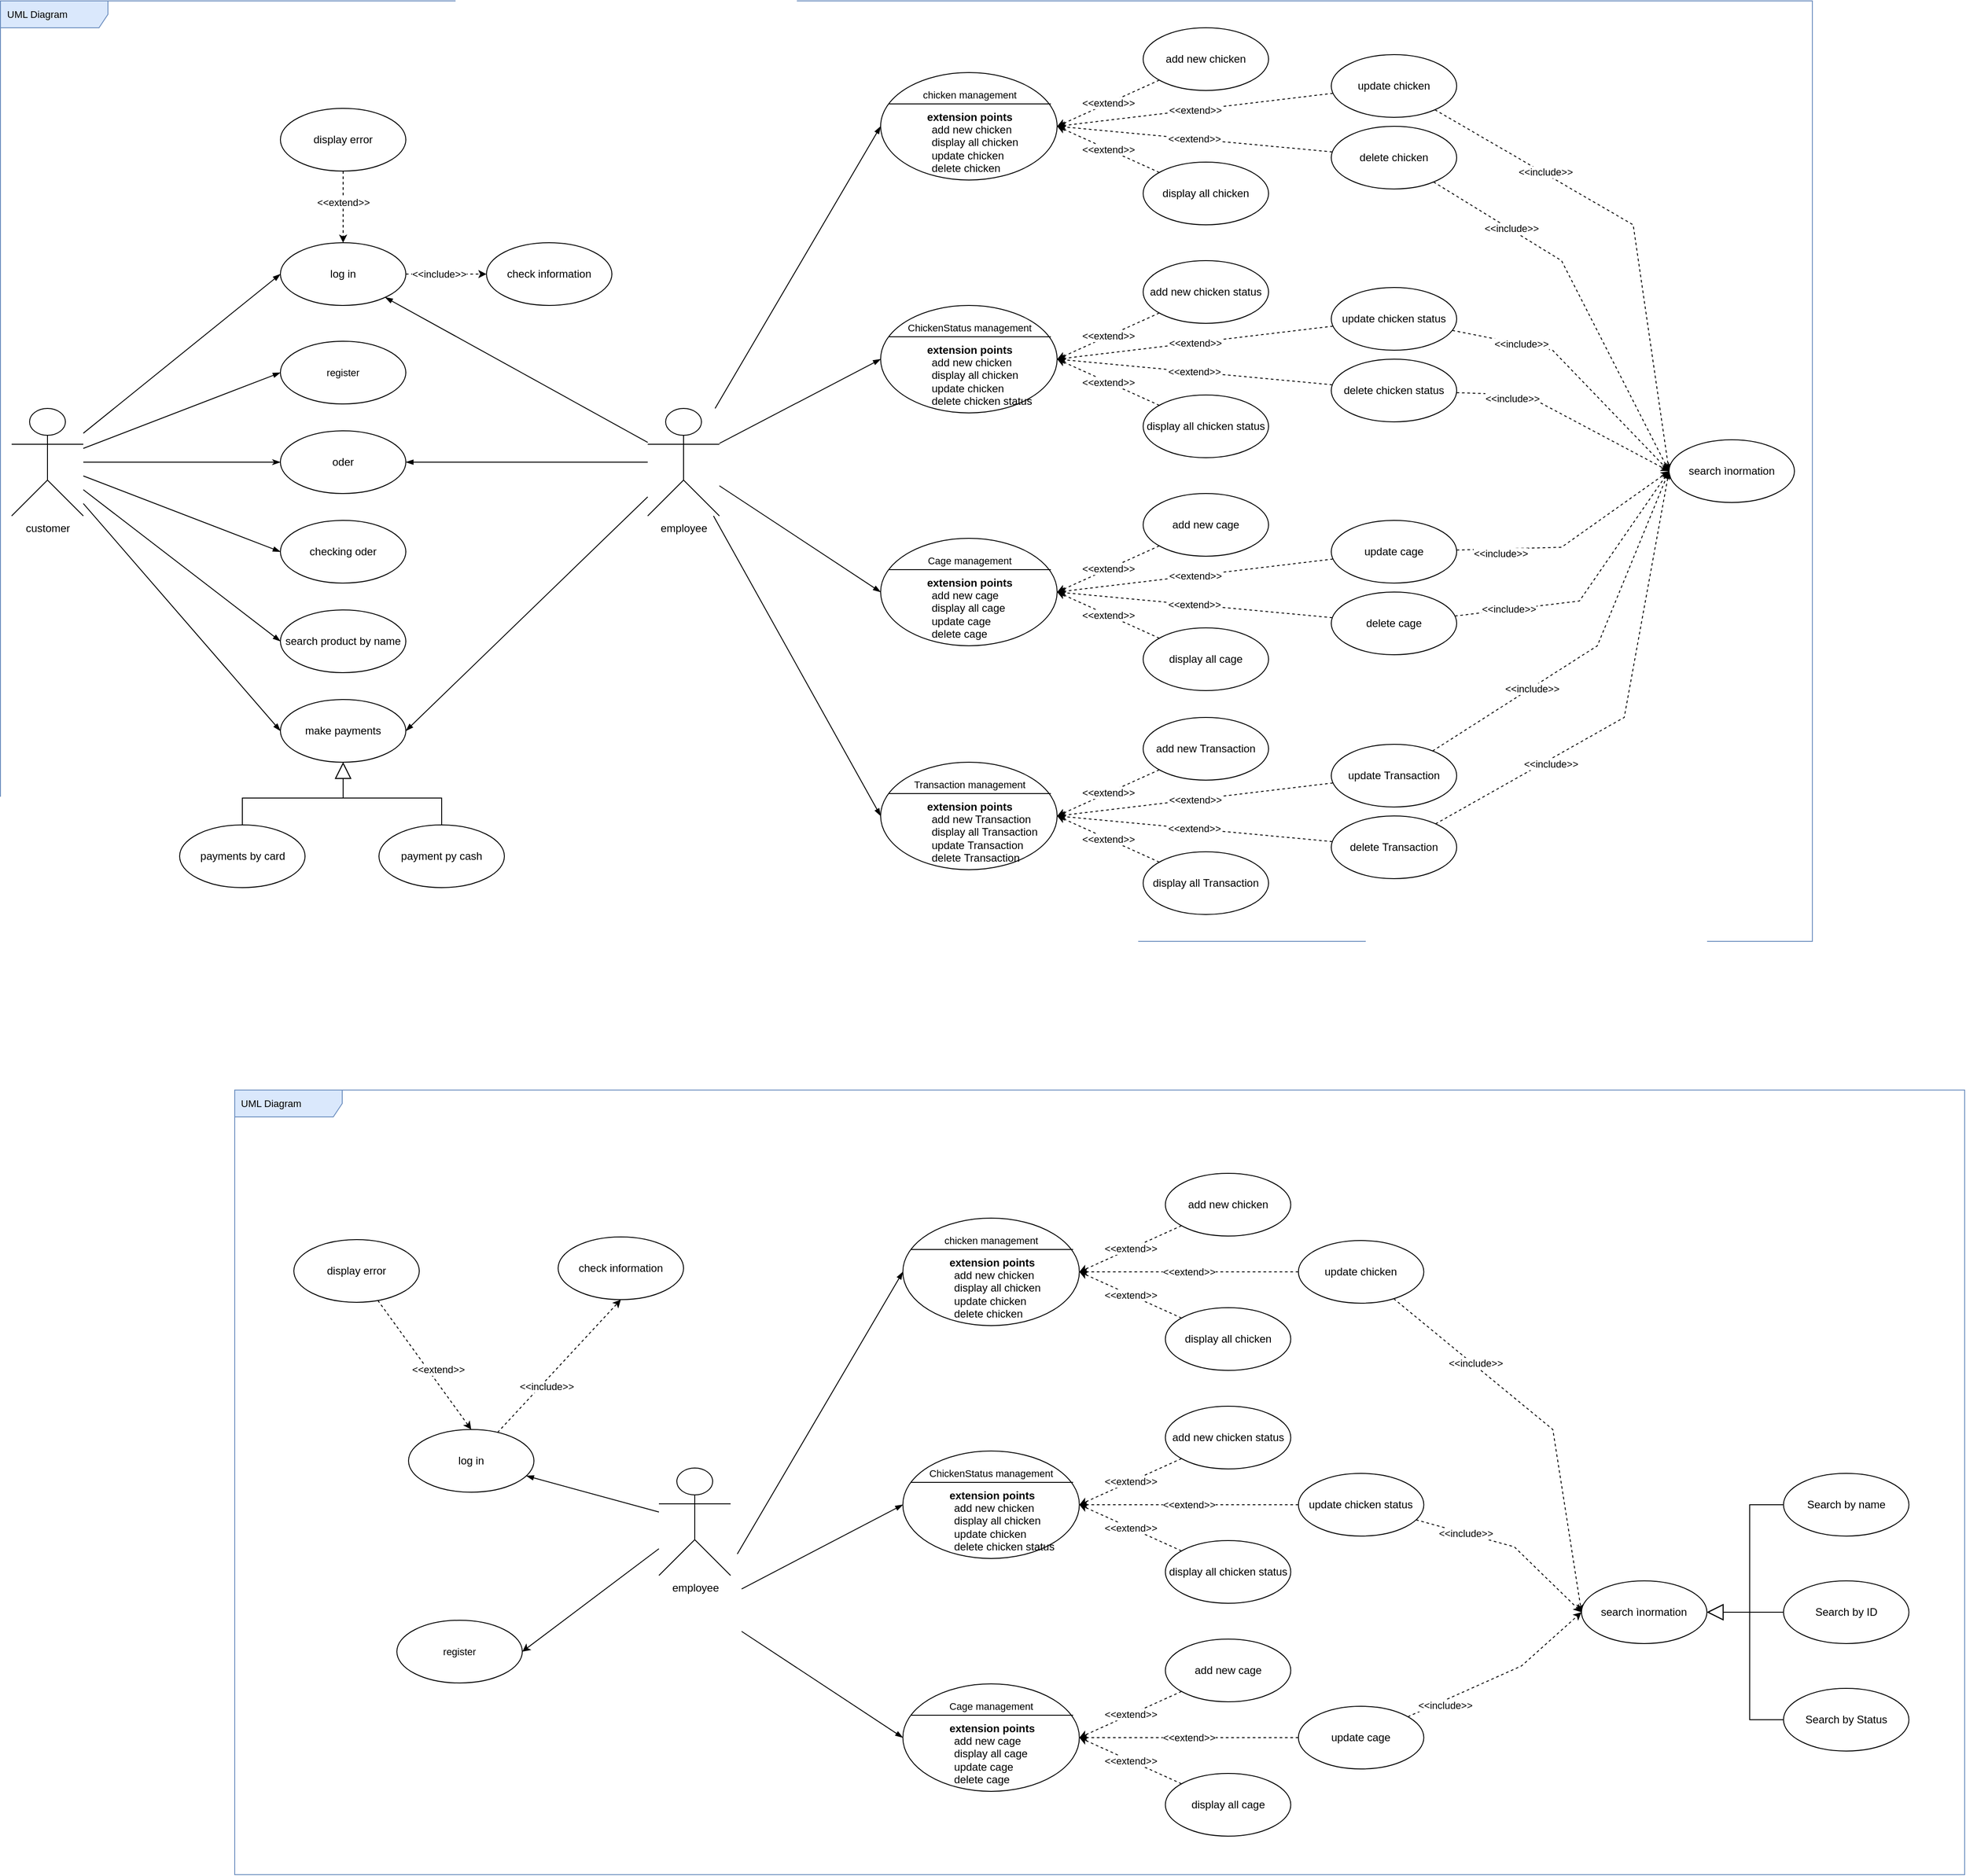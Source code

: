 <mxfile version="19.0.2" type="device"><diagram id="SHmJsd7_YX2kBWodq9Zn" name="Page-1"><mxGraphModel dx="4544" dy="614" grid="0" gridSize="10" guides="1" tooltips="1" connect="1" arrows="1" fold="1" page="1" pageScale="1" pageWidth="850" pageHeight="1100" math="0" shadow="0"><root><mxCell id="0"/><mxCell id="1" parent="0"/><mxCell id="z2DUha2vaqYgjbAtPVm9-1" style="edgeStyle=none;rounded=0;orthogonalLoop=1;jettySize=auto;html=1;entryX=0;entryY=0.5;entryDx=0;entryDy=0;endArrow=classicThin;endFill=1;" parent="1" source="z2DUha2vaqYgjbAtPVm9-7" target="z2DUha2vaqYgjbAtPVm9-19" edge="1"><mxGeometry relative="1" as="geometry"/></mxCell><mxCell id="z2DUha2vaqYgjbAtPVm9-2" style="edgeStyle=none;rounded=0;orthogonalLoop=1;jettySize=auto;html=1;entryX=0;entryY=0.5;entryDx=0;entryDy=0;endArrow=blockThin;endFill=1;" parent="1" source="z2DUha2vaqYgjbAtPVm9-7" target="z2DUha2vaqYgjbAtPVm9-31" edge="1"><mxGeometry relative="1" as="geometry"/></mxCell><mxCell id="z2DUha2vaqYgjbAtPVm9-3" style="edgeStyle=none;rounded=0;orthogonalLoop=1;jettySize=auto;html=1;entryX=0;entryY=0.5;entryDx=0;entryDy=0;endArrow=blockThin;endFill=1;" parent="1" source="z2DUha2vaqYgjbAtPVm9-7" target="z2DUha2vaqYgjbAtPVm9-14" edge="1"><mxGeometry relative="1" as="geometry"/></mxCell><mxCell id="z2DUha2vaqYgjbAtPVm9-4" style="edgeStyle=none;rounded=0;orthogonalLoop=1;jettySize=auto;html=1;entryX=0;entryY=0.5;entryDx=0;entryDy=0;endArrow=blockThin;endFill=1;" parent="1" source="z2DUha2vaqYgjbAtPVm9-7" target="z2DUha2vaqYgjbAtPVm9-20" edge="1"><mxGeometry relative="1" as="geometry"/></mxCell><mxCell id="z2DUha2vaqYgjbAtPVm9-5" style="edgeStyle=none;rounded=0;orthogonalLoop=1;jettySize=auto;html=1;entryX=0;entryY=0.5;entryDx=0;entryDy=0;endArrow=blockThin;endFill=1;" parent="1" source="z2DUha2vaqYgjbAtPVm9-7" target="z2DUha2vaqYgjbAtPVm9-22" edge="1"><mxGeometry relative="1" as="geometry"/></mxCell><mxCell id="z2DUha2vaqYgjbAtPVm9-6" style="edgeStyle=none;rounded=0;orthogonalLoop=1;jettySize=auto;html=1;entryX=0;entryY=0.5;entryDx=0;entryDy=0;endArrow=blockThin;endFill=1;" parent="1" source="z2DUha2vaqYgjbAtPVm9-7" target="z2DUha2vaqYgjbAtPVm9-21" edge="1"><mxGeometry relative="1" as="geometry"/></mxCell><mxCell id="z2DUha2vaqYgjbAtPVm9-7" value="customer" style="shape=umlActor;verticalLabelPosition=bottom;verticalAlign=top;html=1;" parent="1" vertex="1"><mxGeometry x="-1180" y="1795" width="80" height="120" as="geometry"/></mxCell><mxCell id="z2DUha2vaqYgjbAtPVm9-8" style="edgeStyle=none;rounded=0;orthogonalLoop=1;jettySize=auto;html=1;endArrow=blockThin;endFill=1;" parent="1" source="z2DUha2vaqYgjbAtPVm9-11" target="z2DUha2vaqYgjbAtPVm9-14" edge="1"><mxGeometry relative="1" as="geometry"/></mxCell><mxCell id="z2DUha2vaqYgjbAtPVm9-9" style="edgeStyle=none;rounded=0;orthogonalLoop=1;jettySize=auto;html=1;entryX=1;entryY=0.5;entryDx=0;entryDy=0;endArrow=blockThin;endFill=1;" parent="1" source="z2DUha2vaqYgjbAtPVm9-11" target="z2DUha2vaqYgjbAtPVm9-19" edge="1"><mxGeometry relative="1" as="geometry"/></mxCell><mxCell id="z2DUha2vaqYgjbAtPVm9-10" style="edgeStyle=none;rounded=0;orthogonalLoop=1;jettySize=auto;html=1;entryX=1;entryY=0.5;entryDx=0;entryDy=0;endArrow=blockThin;endFill=1;" parent="1" source="z2DUha2vaqYgjbAtPVm9-11" target="z2DUha2vaqYgjbAtPVm9-21" edge="1"><mxGeometry relative="1" as="geometry"/></mxCell><mxCell id="z2DUha2vaqYgjbAtPVm9-189" style="edgeStyle=none;shape=connector;rounded=0;orthogonalLoop=1;jettySize=auto;html=1;entryX=0;entryY=0.5;entryDx=0;entryDy=0;labelBackgroundColor=default;fontFamily=Helvetica;fontSize=11;fontColor=default;endArrow=blockThin;endFill=1;strokeColor=default;" parent="1" source="z2DUha2vaqYgjbAtPVm9-11" target="z2DUha2vaqYgjbAtPVm9-103" edge="1"><mxGeometry relative="1" as="geometry"/></mxCell><mxCell id="z2DUha2vaqYgjbAtPVm9-190" style="edgeStyle=none;shape=connector;rounded=0;orthogonalLoop=1;jettySize=auto;html=1;entryX=0;entryY=0.5;entryDx=0;entryDy=0;labelBackgroundColor=default;fontFamily=Helvetica;fontSize=11;fontColor=default;endArrow=blockThin;endFill=1;strokeColor=default;" parent="1" source="z2DUha2vaqYgjbAtPVm9-11" target="z2DUha2vaqYgjbAtPVm9-149" edge="1"><mxGeometry relative="1" as="geometry"/></mxCell><mxCell id="z2DUha2vaqYgjbAtPVm9-191" style="edgeStyle=none;shape=connector;rounded=0;orthogonalLoop=1;jettySize=auto;html=1;entryX=0;entryY=0.5;entryDx=0;entryDy=0;labelBackgroundColor=default;fontFamily=Helvetica;fontSize=11;fontColor=default;endArrow=blockThin;endFill=1;strokeColor=default;" parent="1" source="z2DUha2vaqYgjbAtPVm9-11" target="z2DUha2vaqYgjbAtPVm9-171" edge="1"><mxGeometry relative="1" as="geometry"/></mxCell><mxCell id="z2DUha2vaqYgjbAtPVm9-192" style="edgeStyle=none;shape=connector;rounded=0;orthogonalLoop=1;jettySize=auto;html=1;entryX=0;entryY=0.5;entryDx=0;entryDy=0;labelBackgroundColor=default;fontFamily=Helvetica;fontSize=11;fontColor=default;endArrow=blockThin;endFill=1;strokeColor=default;" parent="1" source="z2DUha2vaqYgjbAtPVm9-11" target="z2DUha2vaqYgjbAtPVm9-184" edge="1"><mxGeometry relative="1" as="geometry"/></mxCell><mxCell id="z2DUha2vaqYgjbAtPVm9-11" value="employee" style="shape=umlActor;verticalLabelPosition=bottom;verticalAlign=top;html=1;" parent="1" vertex="1"><mxGeometry x="-470" y="1795" width="80" height="120" as="geometry"/></mxCell><mxCell id="z2DUha2vaqYgjbAtPVm9-12" style="edgeStyle=orthogonalEdgeStyle;rounded=0;orthogonalLoop=1;jettySize=auto;html=1;entryX=0;entryY=0.5;entryDx=0;entryDy=0;dashed=1;" parent="1" source="z2DUha2vaqYgjbAtPVm9-14" target="z2DUha2vaqYgjbAtPVm9-15" edge="1"><mxGeometry relative="1" as="geometry"/></mxCell><mxCell id="z2DUha2vaqYgjbAtPVm9-13" value="&amp;lt;&amp;lt;include&amp;gt;&amp;gt;" style="edgeLabel;html=1;align=center;verticalAlign=middle;resizable=0;points=[];fontSize=11;fontFamily=Helvetica;fontColor=default;" parent="z2DUha2vaqYgjbAtPVm9-12" vertex="1" connectable="0"><mxGeometry x="-0.309" y="-1" relative="1" as="geometry"><mxPoint x="6" y="-1" as="offset"/></mxGeometry></mxCell><mxCell id="z2DUha2vaqYgjbAtPVm9-14" value="log in" style="ellipse;whiteSpace=wrap;html=1;" parent="1" vertex="1"><mxGeometry x="-880" y="1610" width="140" height="70" as="geometry"/></mxCell><mxCell id="z2DUha2vaqYgjbAtPVm9-15" value="check information" style="ellipse;whiteSpace=wrap;html=1;" parent="1" vertex="1"><mxGeometry x="-650" y="1610" width="140" height="70" as="geometry"/></mxCell><mxCell id="z2DUha2vaqYgjbAtPVm9-16" style="edgeStyle=orthogonalEdgeStyle;rounded=0;orthogonalLoop=1;jettySize=auto;html=1;entryX=0.5;entryY=0;entryDx=0;entryDy=0;dashed=1;" parent="1" source="z2DUha2vaqYgjbAtPVm9-18" target="z2DUha2vaqYgjbAtPVm9-14" edge="1"><mxGeometry relative="1" as="geometry"><Array as="points"><mxPoint x="-810" y="1570"/><mxPoint x="-810" y="1570"/></Array></mxGeometry></mxCell><mxCell id="z2DUha2vaqYgjbAtPVm9-17" value="&amp;lt;&amp;lt;extend&amp;gt;&amp;gt;" style="edgeLabel;html=1;align=center;verticalAlign=middle;resizable=0;points=[];fontSize=11;fontFamily=Helvetica;fontColor=default;" parent="z2DUha2vaqYgjbAtPVm9-16" vertex="1" connectable="0"><mxGeometry x="0.269" y="-2" relative="1" as="geometry"><mxPoint x="2" y="-16" as="offset"/></mxGeometry></mxCell><mxCell id="z2DUha2vaqYgjbAtPVm9-18" value="display error" style="ellipse;whiteSpace=wrap;html=1;" parent="1" vertex="1"><mxGeometry x="-880" y="1460" width="140" height="70" as="geometry"/></mxCell><mxCell id="z2DUha2vaqYgjbAtPVm9-19" value="oder" style="ellipse;whiteSpace=wrap;html=1;" parent="1" vertex="1"><mxGeometry x="-880" y="1820" width="140" height="70" as="geometry"/></mxCell><mxCell id="z2DUha2vaqYgjbAtPVm9-20" value="checking oder" style="ellipse;whiteSpace=wrap;html=1;" parent="1" vertex="1"><mxGeometry x="-880" y="1920" width="140" height="70" as="geometry"/></mxCell><mxCell id="z2DUha2vaqYgjbAtPVm9-21" value="make payments" style="ellipse;whiteSpace=wrap;html=1;" parent="1" vertex="1"><mxGeometry x="-880" y="2120" width="140" height="70" as="geometry"/></mxCell><mxCell id="z2DUha2vaqYgjbAtPVm9-22" value="search product by name" style="ellipse;whiteSpace=wrap;html=1;" parent="1" vertex="1"><mxGeometry x="-880" y="2020" width="140" height="70" as="geometry"/></mxCell><mxCell id="z2DUha2vaqYgjbAtPVm9-23" style="edgeStyle=orthogonalEdgeStyle;shape=connector;rounded=0;orthogonalLoop=1;jettySize=auto;html=1;entryX=0.5;entryY=1;entryDx=0;entryDy=0;labelBackgroundColor=default;fontFamily=Helvetica;fontSize=11;fontColor=default;endArrow=block;endFill=0;endSize=16;strokeColor=default;" parent="1" source="z2DUha2vaqYgjbAtPVm9-24" target="z2DUha2vaqYgjbAtPVm9-21" edge="1"><mxGeometry relative="1" as="geometry"/></mxCell><mxCell id="z2DUha2vaqYgjbAtPVm9-24" value="payments by card" style="ellipse;whiteSpace=wrap;html=1;" parent="1" vertex="1"><mxGeometry x="-992.5" y="2260" width="140" height="70" as="geometry"/></mxCell><mxCell id="z2DUha2vaqYgjbAtPVm9-25" style="edgeStyle=orthogonalEdgeStyle;shape=connector;rounded=0;orthogonalLoop=1;jettySize=auto;html=1;entryX=0.5;entryY=1;entryDx=0;entryDy=0;labelBackgroundColor=default;fontFamily=Helvetica;fontSize=11;fontColor=default;endArrow=block;endFill=0;endSize=16;strokeColor=default;" parent="1" source="z2DUha2vaqYgjbAtPVm9-26" target="z2DUha2vaqYgjbAtPVm9-21" edge="1"><mxGeometry relative="1" as="geometry"/></mxCell><mxCell id="z2DUha2vaqYgjbAtPVm9-26" value="payment py cash" style="ellipse;whiteSpace=wrap;html=1;" parent="1" vertex="1"><mxGeometry x="-770" y="2260" width="140" height="70" as="geometry"/></mxCell><mxCell id="z2DUha2vaqYgjbAtPVm9-31" value="register" style="ellipse;whiteSpace=wrap;html=1;fontFamily=Helvetica;fontSize=11;fontColor=default;" parent="1" vertex="1"><mxGeometry x="-880" y="1720" width="140" height="70" as="geometry"/></mxCell><mxCell id="z2DUha2vaqYgjbAtPVm9-60" value="&amp;lt;&amp;lt;extend&amp;gt;&amp;gt;" style="edgeStyle=none;rounded=0;orthogonalLoop=1;jettySize=auto;html=1;entryX=1;entryY=0.5;entryDx=0;entryDy=0;dashed=1;" parent="1" source="z2DUha2vaqYgjbAtPVm9-61" target="z2DUha2vaqYgjbAtPVm9-103" edge="1"><mxGeometry relative="1" as="geometry"/></mxCell><mxCell id="z2DUha2vaqYgjbAtPVm9-61" value="add new chicken" style="ellipse;whiteSpace=wrap;html=1;" parent="1" vertex="1"><mxGeometry x="83" y="1370" width="140" height="70" as="geometry"/></mxCell><mxCell id="z2DUha2vaqYgjbAtPVm9-62" value="&amp;lt;&amp;lt;extend&amp;gt;&amp;gt;" style="edgeStyle=none;rounded=0;orthogonalLoop=1;jettySize=auto;html=1;entryX=1;entryY=0.5;entryDx=0;entryDy=0;dashed=1;" parent="1" source="z2DUha2vaqYgjbAtPVm9-63" target="z2DUha2vaqYgjbAtPVm9-103" edge="1"><mxGeometry relative="1" as="geometry"/></mxCell><mxCell id="z2DUha2vaqYgjbAtPVm9-63" value="display all chicken" style="ellipse;whiteSpace=wrap;html=1;" parent="1" vertex="1"><mxGeometry x="83" y="1520" width="140" height="70" as="geometry"/></mxCell><mxCell id="z2DUha2vaqYgjbAtPVm9-64" value="&amp;lt;&amp;lt;extend&amp;gt;&amp;gt;" style="edgeStyle=none;rounded=0;orthogonalLoop=1;jettySize=auto;html=1;entryX=1;entryY=0.5;entryDx=0;entryDy=0;dashed=1;" parent="1" source="z2DUha2vaqYgjbAtPVm9-66" target="z2DUha2vaqYgjbAtPVm9-103" edge="1"><mxGeometry relative="1" as="geometry"/></mxCell><mxCell id="z2DUha2vaqYgjbAtPVm9-193" style="edgeStyle=none;shape=connector;rounded=0;orthogonalLoop=1;jettySize=auto;html=1;entryX=0;entryY=0.5;entryDx=0;entryDy=0;dashed=1;labelBackgroundColor=default;fontFamily=Helvetica;fontSize=11;fontColor=default;endArrow=classic;strokeColor=default;" parent="1" source="z2DUha2vaqYgjbAtPVm9-66" target="z2DUha2vaqYgjbAtPVm9-139" edge="1"><mxGeometry relative="1" as="geometry"><Array as="points"><mxPoint x="630" y="1590"/></Array></mxGeometry></mxCell><mxCell id="z2DUha2vaqYgjbAtPVm9-201" value="&amp;lt;&amp;lt;include&amp;gt;&amp;gt;" style="edgeLabel;html=1;align=center;verticalAlign=middle;resizable=0;points=[];fontSize=11;fontFamily=Helvetica;fontColor=default;" parent="z2DUha2vaqYgjbAtPVm9-193" vertex="1" connectable="0"><mxGeometry x="-0.469" y="2" relative="1" as="geometry"><mxPoint as="offset"/></mxGeometry></mxCell><mxCell id="z2DUha2vaqYgjbAtPVm9-66" value="update chicken" style="ellipse;whiteSpace=wrap;html=1;" parent="1" vertex="1"><mxGeometry x="293" y="1400" width="140" height="70" as="geometry"/></mxCell><mxCell id="z2DUha2vaqYgjbAtPVm9-67" value="&amp;lt;&amp;lt;extend&amp;gt;&amp;gt;" style="edgeStyle=none;rounded=0;orthogonalLoop=1;jettySize=auto;html=1;entryX=1;entryY=0.5;entryDx=0;entryDy=0;dashed=1;" parent="1" source="z2DUha2vaqYgjbAtPVm9-69" target="z2DUha2vaqYgjbAtPVm9-103" edge="1"><mxGeometry relative="1" as="geometry"/></mxCell><mxCell id="z2DUha2vaqYgjbAtPVm9-194" style="edgeStyle=none;shape=connector;rounded=0;orthogonalLoop=1;jettySize=auto;html=1;entryX=0;entryY=0.5;entryDx=0;entryDy=0;dashed=1;labelBackgroundColor=default;fontFamily=Helvetica;fontSize=11;fontColor=default;endArrow=classic;strokeColor=default;" parent="1" source="z2DUha2vaqYgjbAtPVm9-69" target="z2DUha2vaqYgjbAtPVm9-139" edge="1"><mxGeometry relative="1" as="geometry"><Array as="points"><mxPoint x="550" y="1630"/></Array></mxGeometry></mxCell><mxCell id="z2DUha2vaqYgjbAtPVm9-202" value="&amp;lt;&amp;lt;include&amp;gt;&amp;gt;" style="edgeLabel;html=1;align=center;verticalAlign=middle;resizable=0;points=[];fontSize=11;fontFamily=Helvetica;fontColor=default;" parent="z2DUha2vaqYgjbAtPVm9-194" vertex="1" connectable="0"><mxGeometry x="-0.531" y="1" relative="1" as="geometry"><mxPoint as="offset"/></mxGeometry></mxCell><mxCell id="z2DUha2vaqYgjbAtPVm9-69" value="delete chicken" style="ellipse;whiteSpace=wrap;html=1;" parent="1" vertex="1"><mxGeometry x="293" y="1480" width="140" height="70" as="geometry"/></mxCell><mxCell id="z2DUha2vaqYgjbAtPVm9-103" value="" style="shape=ellipse;container=1;horizontal=1;horizontalStack=0;resizeParent=1;resizeParentMax=0;resizeLast=0;html=1;dashed=0;collapsible=0;" parent="1" vertex="1"><mxGeometry x="-210" y="1420" width="197" height="120" as="geometry"/></mxCell><mxCell id="z2DUha2vaqYgjbAtPVm9-104" value="&lt;span style=&quot;font-size: 11px;&quot;&gt;chicken management&lt;/span&gt;" style="html=1;strokeColor=none;fillColor=none;align=center;verticalAlign=middle;rotatable=0;" parent="z2DUha2vaqYgjbAtPVm9-103" vertex="1"><mxGeometry x="8.5" y="10" width="180" height="30" as="geometry"/></mxCell><mxCell id="z2DUha2vaqYgjbAtPVm9-105" value="" style="line;strokeWidth=1;fillColor=none;rotatable=0;labelPosition=right;points=[];portConstraint=eastwest;dashed=0;resizeWidth=1;" parent="z2DUha2vaqYgjbAtPVm9-103" vertex="1"><mxGeometry x="9" y="30" width="181" height="10" as="geometry"/></mxCell><mxCell id="z2DUha2vaqYgjbAtPVm9-106" value="&lt;b&gt;extension points&lt;/b&gt;" style="text;html=1;align=center;verticalAlign=middle;rotatable=0;" parent="z2DUha2vaqYgjbAtPVm9-103" vertex="1"><mxGeometry x="9" y="40" width="180" height="20" as="geometry"/></mxCell><mxCell id="z2DUha2vaqYgjbAtPVm9-107" value="&lt;span style=&quot;text-align: center;&quot;&gt;add new chicken&lt;br&gt;&lt;/span&gt;&lt;span style=&quot;text-align: center;&quot;&gt;display all chicken&lt;br&gt;&lt;/span&gt;&lt;span style=&quot;text-align: center;&quot;&gt;update chicken&lt;br&gt;&lt;/span&gt;&lt;span style=&quot;text-align: center;&quot;&gt;delete chicken&lt;/span&gt;&lt;span style=&quot;text-align: center;&quot;&gt;&lt;br&gt;&lt;/span&gt;" style="text;html=1;align=left;verticalAlign=middle;rotatable=0;spacingLeft=25;" parent="z2DUha2vaqYgjbAtPVm9-103" vertex="1"><mxGeometry x="30" y="60" width="180" height="50" as="geometry"/></mxCell><mxCell id="z2DUha2vaqYgjbAtPVm9-139" value="search ìnormation" style="ellipse;whiteSpace=wrap;html=1;" parent="1" vertex="1"><mxGeometry x="670" y="1830" width="140" height="70" as="geometry"/></mxCell><mxCell id="z2DUha2vaqYgjbAtPVm9-141" value="&amp;lt;&amp;lt;extend&amp;gt;&amp;gt;" style="edgeStyle=none;rounded=0;orthogonalLoop=1;jettySize=auto;html=1;entryX=1;entryY=0.5;entryDx=0;entryDy=0;dashed=1;" parent="1" source="z2DUha2vaqYgjbAtPVm9-142" target="z2DUha2vaqYgjbAtPVm9-149" edge="1"><mxGeometry relative="1" as="geometry"/></mxCell><mxCell id="z2DUha2vaqYgjbAtPVm9-142" value="add new chicken&amp;nbsp;&lt;span style=&quot;&quot;&gt;status&lt;/span&gt;" style="ellipse;whiteSpace=wrap;html=1;" parent="1" vertex="1"><mxGeometry x="83" y="1630" width="140" height="70" as="geometry"/></mxCell><mxCell id="z2DUha2vaqYgjbAtPVm9-143" value="&amp;lt;&amp;lt;extend&amp;gt;&amp;gt;" style="edgeStyle=none;rounded=0;orthogonalLoop=1;jettySize=auto;html=1;entryX=1;entryY=0.5;entryDx=0;entryDy=0;dashed=1;" parent="1" source="z2DUha2vaqYgjbAtPVm9-144" target="z2DUha2vaqYgjbAtPVm9-149" edge="1"><mxGeometry relative="1" as="geometry"/></mxCell><mxCell id="z2DUha2vaqYgjbAtPVm9-144" value="display all chicken&amp;nbsp;&lt;span style=&quot;&quot;&gt;status&lt;/span&gt;" style="ellipse;whiteSpace=wrap;html=1;" parent="1" vertex="1"><mxGeometry x="83" y="1780" width="140" height="70" as="geometry"/></mxCell><mxCell id="z2DUha2vaqYgjbAtPVm9-145" value="&amp;lt;&amp;lt;extend&amp;gt;&amp;gt;" style="edgeStyle=none;rounded=0;orthogonalLoop=1;jettySize=auto;html=1;entryX=1;entryY=0.5;entryDx=0;entryDy=0;dashed=1;" parent="1" source="z2DUha2vaqYgjbAtPVm9-146" target="z2DUha2vaqYgjbAtPVm9-149" edge="1"><mxGeometry relative="1" as="geometry"/></mxCell><mxCell id="z2DUha2vaqYgjbAtPVm9-195" style="edgeStyle=none;shape=connector;rounded=0;orthogonalLoop=1;jettySize=auto;html=1;entryX=0;entryY=0.5;entryDx=0;entryDy=0;dashed=1;labelBackgroundColor=default;fontFamily=Helvetica;fontSize=11;fontColor=default;endArrow=classic;strokeColor=default;" parent="1" source="z2DUha2vaqYgjbAtPVm9-146" target="z2DUha2vaqYgjbAtPVm9-139" edge="1"><mxGeometry relative="1" as="geometry"><Array as="points"><mxPoint x="540" y="1730"/></Array></mxGeometry></mxCell><mxCell id="z2DUha2vaqYgjbAtPVm9-203" value="&amp;lt;&amp;lt;include&amp;gt;&amp;gt;" style="edgeLabel;html=1;align=center;verticalAlign=middle;resizable=0;points=[];fontSize=11;fontFamily=Helvetica;fontColor=default;" parent="z2DUha2vaqYgjbAtPVm9-195" vertex="1" connectable="0"><mxGeometry x="-0.48" relative="1" as="geometry"><mxPoint as="offset"/></mxGeometry></mxCell><mxCell id="z2DUha2vaqYgjbAtPVm9-146" value="update chicken&amp;nbsp;&lt;span style=&quot;&quot;&gt;status&lt;/span&gt;" style="ellipse;whiteSpace=wrap;html=1;" parent="1" vertex="1"><mxGeometry x="293" y="1660" width="140" height="70" as="geometry"/></mxCell><mxCell id="z2DUha2vaqYgjbAtPVm9-147" value="&amp;lt;&amp;lt;extend&amp;gt;&amp;gt;" style="edgeStyle=none;rounded=0;orthogonalLoop=1;jettySize=auto;html=1;entryX=1;entryY=0.5;entryDx=0;entryDy=0;dashed=1;" parent="1" source="z2DUha2vaqYgjbAtPVm9-148" target="z2DUha2vaqYgjbAtPVm9-149" edge="1"><mxGeometry relative="1" as="geometry"/></mxCell><mxCell id="z2DUha2vaqYgjbAtPVm9-196" style="edgeStyle=none;shape=connector;rounded=0;orthogonalLoop=1;jettySize=auto;html=1;entryX=0;entryY=0.5;entryDx=0;entryDy=0;dashed=1;labelBackgroundColor=default;fontFamily=Helvetica;fontSize=11;fontColor=default;endArrow=classic;strokeColor=default;" parent="1" source="z2DUha2vaqYgjbAtPVm9-148" target="z2DUha2vaqYgjbAtPVm9-139" edge="1"><mxGeometry relative="1" as="geometry"><Array as="points"><mxPoint x="510" y="1780"/></Array></mxGeometry></mxCell><mxCell id="z2DUha2vaqYgjbAtPVm9-204" value="&amp;lt;&amp;lt;include&amp;gt;&amp;gt;" style="edgeLabel;html=1;align=center;verticalAlign=middle;resizable=0;points=[];fontSize=11;fontFamily=Helvetica;fontColor=default;" parent="z2DUha2vaqYgjbAtPVm9-196" vertex="1" connectable="0"><mxGeometry x="-0.52" y="-4" relative="1" as="geometry"><mxPoint as="offset"/></mxGeometry></mxCell><mxCell id="z2DUha2vaqYgjbAtPVm9-148" value="delete chicken&amp;nbsp;&lt;span style=&quot;&quot;&gt;status&lt;/span&gt;" style="ellipse;whiteSpace=wrap;html=1;" parent="1" vertex="1"><mxGeometry x="293" y="1740" width="140" height="70" as="geometry"/></mxCell><mxCell id="z2DUha2vaqYgjbAtPVm9-149" value="" style="shape=ellipse;container=1;horizontal=1;horizontalStack=0;resizeParent=1;resizeParentMax=0;resizeLast=0;html=1;dashed=0;collapsible=0;" parent="1" vertex="1"><mxGeometry x="-210" y="1680" width="197" height="120" as="geometry"/></mxCell><mxCell id="z2DUha2vaqYgjbAtPVm9-150" value="&lt;span style=&quot;font-size: 11px;&quot;&gt;ChickenStatus management&lt;/span&gt;" style="html=1;strokeColor=none;fillColor=none;align=center;verticalAlign=middle;rotatable=0;" parent="z2DUha2vaqYgjbAtPVm9-149" vertex="1"><mxGeometry x="8.5" y="10" width="180" height="30" as="geometry"/></mxCell><mxCell id="z2DUha2vaqYgjbAtPVm9-151" value="" style="line;strokeWidth=1;fillColor=none;rotatable=0;labelPosition=right;points=[];portConstraint=eastwest;dashed=0;resizeWidth=1;" parent="z2DUha2vaqYgjbAtPVm9-149" vertex="1"><mxGeometry x="9" y="30" width="181" height="10" as="geometry"/></mxCell><mxCell id="z2DUha2vaqYgjbAtPVm9-152" value="&lt;b&gt;extension points&lt;/b&gt;" style="text;html=1;align=center;verticalAlign=middle;rotatable=0;" parent="z2DUha2vaqYgjbAtPVm9-149" vertex="1"><mxGeometry x="9" y="40" width="180" height="20" as="geometry"/></mxCell><mxCell id="z2DUha2vaqYgjbAtPVm9-153" value="&lt;span style=&quot;text-align: center;&quot;&gt;add new chicken&amp;nbsp;&lt;br&gt;&lt;/span&gt;&lt;span style=&quot;text-align: center;&quot;&gt;display all chicken&amp;nbsp;&lt;br&gt;&lt;/span&gt;&lt;span style=&quot;text-align: center;&quot;&gt;update chicken&amp;nbsp;&lt;br&gt;&lt;/span&gt;&lt;span style=&quot;text-align: center;&quot;&gt;delete chicken status&lt;/span&gt;&lt;span style=&quot;text-align: center;&quot;&gt;&lt;br&gt;&lt;/span&gt;" style="text;html=1;align=left;verticalAlign=middle;rotatable=0;spacingLeft=25;" parent="z2DUha2vaqYgjbAtPVm9-149" vertex="1"><mxGeometry x="30" y="60" width="180" height="50" as="geometry"/></mxCell><mxCell id="z2DUha2vaqYgjbAtPVm9-163" value="&amp;lt;&amp;lt;extend&amp;gt;&amp;gt;" style="edgeStyle=none;rounded=0;orthogonalLoop=1;jettySize=auto;html=1;entryX=1;entryY=0.5;entryDx=0;entryDy=0;dashed=1;" parent="1" source="z2DUha2vaqYgjbAtPVm9-164" target="z2DUha2vaqYgjbAtPVm9-171" edge="1"><mxGeometry relative="1" as="geometry"/></mxCell><mxCell id="z2DUha2vaqYgjbAtPVm9-164" value="add new&amp;nbsp;&lt;span style=&quot;&quot;&gt;cage&lt;/span&gt;" style="ellipse;whiteSpace=wrap;html=1;" parent="1" vertex="1"><mxGeometry x="83" y="1890" width="140" height="70" as="geometry"/></mxCell><mxCell id="z2DUha2vaqYgjbAtPVm9-165" value="&amp;lt;&amp;lt;extend&amp;gt;&amp;gt;" style="edgeStyle=none;rounded=0;orthogonalLoop=1;jettySize=auto;html=1;entryX=1;entryY=0.5;entryDx=0;entryDy=0;dashed=1;" parent="1" source="z2DUha2vaqYgjbAtPVm9-166" target="z2DUha2vaqYgjbAtPVm9-171" edge="1"><mxGeometry relative="1" as="geometry"/></mxCell><mxCell id="z2DUha2vaqYgjbAtPVm9-166" value="display all&amp;nbsp;&lt;span style=&quot;&quot;&gt;cage&lt;/span&gt;" style="ellipse;whiteSpace=wrap;html=1;" parent="1" vertex="1"><mxGeometry x="83" y="2040" width="140" height="70" as="geometry"/></mxCell><mxCell id="z2DUha2vaqYgjbAtPVm9-167" value="&amp;lt;&amp;lt;extend&amp;gt;&amp;gt;" style="edgeStyle=none;rounded=0;orthogonalLoop=1;jettySize=auto;html=1;entryX=1;entryY=0.5;entryDx=0;entryDy=0;dashed=1;" parent="1" source="z2DUha2vaqYgjbAtPVm9-168" target="z2DUha2vaqYgjbAtPVm9-171" edge="1"><mxGeometry relative="1" as="geometry"/></mxCell><mxCell id="z2DUha2vaqYgjbAtPVm9-197" style="edgeStyle=none;shape=connector;rounded=0;orthogonalLoop=1;jettySize=auto;html=1;entryX=0;entryY=0.5;entryDx=0;entryDy=0;dashed=1;labelBackgroundColor=default;fontFamily=Helvetica;fontSize=11;fontColor=default;endArrow=classic;strokeColor=default;" parent="1" source="z2DUha2vaqYgjbAtPVm9-168" target="z2DUha2vaqYgjbAtPVm9-139" edge="1"><mxGeometry relative="1" as="geometry"><Array as="points"><mxPoint x="550" y="1950"/></Array></mxGeometry></mxCell><mxCell id="z2DUha2vaqYgjbAtPVm9-206" value="&amp;lt;&amp;lt;include&amp;gt;&amp;gt;" style="edgeLabel;html=1;align=center;verticalAlign=middle;resizable=0;points=[];fontSize=11;fontFamily=Helvetica;fontColor=default;" parent="z2DUha2vaqYgjbAtPVm9-197" vertex="1" connectable="0"><mxGeometry x="-0.628" y="-5" relative="1" as="geometry"><mxPoint as="offset"/></mxGeometry></mxCell><mxCell id="z2DUha2vaqYgjbAtPVm9-168" value="update&amp;nbsp;&lt;span style=&quot;&quot;&gt;cage&lt;/span&gt;" style="ellipse;whiteSpace=wrap;html=1;" parent="1" vertex="1"><mxGeometry x="293" y="1920" width="140" height="70" as="geometry"/></mxCell><mxCell id="z2DUha2vaqYgjbAtPVm9-169" value="&amp;lt;&amp;lt;extend&amp;gt;&amp;gt;" style="edgeStyle=none;rounded=0;orthogonalLoop=1;jettySize=auto;html=1;entryX=1;entryY=0.5;entryDx=0;entryDy=0;dashed=1;" parent="1" source="z2DUha2vaqYgjbAtPVm9-170" target="z2DUha2vaqYgjbAtPVm9-171" edge="1"><mxGeometry relative="1" as="geometry"/></mxCell><mxCell id="z2DUha2vaqYgjbAtPVm9-198" style="edgeStyle=none;shape=connector;rounded=0;orthogonalLoop=1;jettySize=auto;html=1;entryX=0;entryY=0.5;entryDx=0;entryDy=0;dashed=1;labelBackgroundColor=default;fontFamily=Helvetica;fontSize=11;fontColor=default;endArrow=classic;strokeColor=default;" parent="1" source="z2DUha2vaqYgjbAtPVm9-170" target="z2DUha2vaqYgjbAtPVm9-139" edge="1"><mxGeometry relative="1" as="geometry"><Array as="points"><mxPoint x="570" y="2010"/></Array></mxGeometry></mxCell><mxCell id="z2DUha2vaqYgjbAtPVm9-207" value="&amp;lt;&amp;lt;include&amp;gt;&amp;gt;" style="edgeLabel;html=1;align=center;verticalAlign=middle;resizable=0;points=[];fontSize=11;fontFamily=Helvetica;fontColor=default;" parent="z2DUha2vaqYgjbAtPVm9-198" vertex="1" connectable="0"><mxGeometry x="-0.616" y="1" relative="1" as="geometry"><mxPoint as="offset"/></mxGeometry></mxCell><mxCell id="z2DUha2vaqYgjbAtPVm9-170" value="delete&amp;nbsp;&lt;span style=&quot;&quot;&gt;cage&lt;/span&gt;" style="ellipse;whiteSpace=wrap;html=1;" parent="1" vertex="1"><mxGeometry x="293" y="2000" width="140" height="70" as="geometry"/></mxCell><mxCell id="z2DUha2vaqYgjbAtPVm9-171" value="" style="shape=ellipse;container=1;horizontal=1;horizontalStack=0;resizeParent=1;resizeParentMax=0;resizeLast=0;html=1;dashed=0;collapsible=0;" parent="1" vertex="1"><mxGeometry x="-210" y="1940" width="197" height="120" as="geometry"/></mxCell><mxCell id="z2DUha2vaqYgjbAtPVm9-172" value="&lt;span style=&quot;font-size: 11px;&quot;&gt;Cage management&lt;/span&gt;" style="html=1;strokeColor=none;fillColor=none;align=center;verticalAlign=middle;rotatable=0;" parent="z2DUha2vaqYgjbAtPVm9-171" vertex="1"><mxGeometry x="8.5" y="10" width="180" height="30" as="geometry"/></mxCell><mxCell id="z2DUha2vaqYgjbAtPVm9-173" value="" style="line;strokeWidth=1;fillColor=none;rotatable=0;labelPosition=right;points=[];portConstraint=eastwest;dashed=0;resizeWidth=1;" parent="z2DUha2vaqYgjbAtPVm9-171" vertex="1"><mxGeometry x="9" y="30" width="181" height="10" as="geometry"/></mxCell><mxCell id="z2DUha2vaqYgjbAtPVm9-174" value="&lt;b&gt;extension points&lt;/b&gt;" style="text;html=1;align=center;verticalAlign=middle;rotatable=0;" parent="z2DUha2vaqYgjbAtPVm9-171" vertex="1"><mxGeometry x="9" y="40" width="180" height="20" as="geometry"/></mxCell><mxCell id="z2DUha2vaqYgjbAtPVm9-175" value="&lt;span style=&quot;text-align: center;&quot;&gt;add new cage&lt;br&gt;&lt;/span&gt;&lt;span style=&quot;text-align: center;&quot;&gt;display all&amp;nbsp;&lt;/span&gt;&lt;span style=&quot;text-align: center;&quot;&gt;cage&lt;/span&gt;&lt;span style=&quot;text-align: center;&quot;&gt;&lt;br&gt;&lt;/span&gt;&lt;span style=&quot;text-align: center;&quot;&gt;update&amp;nbsp;&lt;/span&gt;&lt;span style=&quot;text-align: center;&quot;&gt;cage&lt;/span&gt;&lt;span style=&quot;text-align: center;&quot;&gt;&lt;br&gt;&lt;/span&gt;&lt;span style=&quot;text-align: center;&quot;&gt;delete&amp;nbsp;&lt;/span&gt;&lt;span style=&quot;text-align: center;&quot;&gt;cage&lt;/span&gt;&lt;span style=&quot;text-align: center;&quot;&gt;&lt;br&gt;&lt;/span&gt;" style="text;html=1;align=left;verticalAlign=middle;rotatable=0;spacingLeft=25;" parent="z2DUha2vaqYgjbAtPVm9-171" vertex="1"><mxGeometry x="30" y="60" width="180" height="50" as="geometry"/></mxCell><mxCell id="z2DUha2vaqYgjbAtPVm9-176" value="&amp;lt;&amp;lt;extend&amp;gt;&amp;gt;" style="edgeStyle=none;rounded=0;orthogonalLoop=1;jettySize=auto;html=1;entryX=1;entryY=0.5;entryDx=0;entryDy=0;dashed=1;" parent="1" source="z2DUha2vaqYgjbAtPVm9-177" target="z2DUha2vaqYgjbAtPVm9-184" edge="1"><mxGeometry relative="1" as="geometry"/></mxCell><mxCell id="z2DUha2vaqYgjbAtPVm9-177" value="add new&amp;nbsp;&lt;span style=&quot;&quot;&gt;Transaction&lt;/span&gt;" style="ellipse;whiteSpace=wrap;html=1;" parent="1" vertex="1"><mxGeometry x="83" y="2140" width="140" height="70" as="geometry"/></mxCell><mxCell id="z2DUha2vaqYgjbAtPVm9-178" value="&amp;lt;&amp;lt;extend&amp;gt;&amp;gt;" style="edgeStyle=none;rounded=0;orthogonalLoop=1;jettySize=auto;html=1;entryX=1;entryY=0.5;entryDx=0;entryDy=0;dashed=1;" parent="1" source="z2DUha2vaqYgjbAtPVm9-179" target="z2DUha2vaqYgjbAtPVm9-184" edge="1"><mxGeometry relative="1" as="geometry"/></mxCell><mxCell id="z2DUha2vaqYgjbAtPVm9-179" value="display all&amp;nbsp;&lt;span style=&quot;&quot;&gt;Transaction&lt;/span&gt;" style="ellipse;whiteSpace=wrap;html=1;" parent="1" vertex="1"><mxGeometry x="83" y="2290" width="140" height="70" as="geometry"/></mxCell><mxCell id="z2DUha2vaqYgjbAtPVm9-180" value="&amp;lt;&amp;lt;extend&amp;gt;&amp;gt;" style="edgeStyle=none;rounded=0;orthogonalLoop=1;jettySize=auto;html=1;entryX=1;entryY=0.5;entryDx=0;entryDy=0;dashed=1;" parent="1" source="z2DUha2vaqYgjbAtPVm9-181" target="z2DUha2vaqYgjbAtPVm9-184" edge="1"><mxGeometry relative="1" as="geometry"/></mxCell><mxCell id="z2DUha2vaqYgjbAtPVm9-199" style="edgeStyle=none;shape=connector;rounded=0;orthogonalLoop=1;jettySize=auto;html=1;entryX=0;entryY=0.5;entryDx=0;entryDy=0;dashed=1;labelBackgroundColor=default;fontFamily=Helvetica;fontSize=11;fontColor=default;endArrow=classic;strokeColor=default;" parent="1" source="z2DUha2vaqYgjbAtPVm9-181" target="z2DUha2vaqYgjbAtPVm9-139" edge="1"><mxGeometry relative="1" as="geometry"><Array as="points"><mxPoint x="590" y="2060"/></Array></mxGeometry></mxCell><mxCell id="z2DUha2vaqYgjbAtPVm9-208" value="&amp;lt;&amp;lt;include&amp;gt;&amp;gt;" style="edgeLabel;html=1;align=center;verticalAlign=middle;resizable=0;points=[];fontSize=11;fontFamily=Helvetica;fontColor=default;" parent="z2DUha2vaqYgjbAtPVm9-199" vertex="1" connectable="0"><mxGeometry x="-0.39" y="-1" relative="1" as="geometry"><mxPoint as="offset"/></mxGeometry></mxCell><mxCell id="z2DUha2vaqYgjbAtPVm9-181" value="update&amp;nbsp;&lt;span style=&quot;&quot;&gt;Transaction&lt;/span&gt;" style="ellipse;whiteSpace=wrap;html=1;" parent="1" vertex="1"><mxGeometry x="293" y="2170" width="140" height="70" as="geometry"/></mxCell><mxCell id="z2DUha2vaqYgjbAtPVm9-182" value="&amp;lt;&amp;lt;extend&amp;gt;&amp;gt;" style="edgeStyle=none;rounded=0;orthogonalLoop=1;jettySize=auto;html=1;entryX=1;entryY=0.5;entryDx=0;entryDy=0;dashed=1;" parent="1" source="z2DUha2vaqYgjbAtPVm9-183" target="z2DUha2vaqYgjbAtPVm9-184" edge="1"><mxGeometry relative="1" as="geometry"/></mxCell><mxCell id="z2DUha2vaqYgjbAtPVm9-200" style="edgeStyle=none;shape=connector;rounded=0;orthogonalLoop=1;jettySize=auto;html=1;entryX=0;entryY=0.5;entryDx=0;entryDy=0;dashed=1;labelBackgroundColor=default;fontFamily=Helvetica;fontSize=11;fontColor=default;endArrow=classic;strokeColor=default;" parent="1" source="z2DUha2vaqYgjbAtPVm9-183" target="z2DUha2vaqYgjbAtPVm9-139" edge="1"><mxGeometry relative="1" as="geometry"><Array as="points"><mxPoint x="620" y="2140"/></Array></mxGeometry></mxCell><mxCell id="z2DUha2vaqYgjbAtPVm9-209" value="&amp;lt;&amp;lt;include&amp;gt;&amp;gt;" style="edgeLabel;html=1;align=center;verticalAlign=middle;resizable=0;points=[];fontSize=11;fontFamily=Helvetica;fontColor=default;" parent="z2DUha2vaqYgjbAtPVm9-200" vertex="1" connectable="0"><mxGeometry x="-0.44" y="-5" relative="1" as="geometry"><mxPoint x="-1" as="offset"/></mxGeometry></mxCell><mxCell id="z2DUha2vaqYgjbAtPVm9-183" value="delete&amp;nbsp;&lt;span style=&quot;&quot;&gt;Transaction&lt;/span&gt;" style="ellipse;whiteSpace=wrap;html=1;" parent="1" vertex="1"><mxGeometry x="293" y="2250" width="140" height="70" as="geometry"/></mxCell><mxCell id="z2DUha2vaqYgjbAtPVm9-184" value="" style="shape=ellipse;container=1;horizontal=1;horizontalStack=0;resizeParent=1;resizeParentMax=0;resizeLast=0;html=1;dashed=0;collapsible=0;" parent="1" vertex="1"><mxGeometry x="-210" y="2190" width="197" height="120" as="geometry"/></mxCell><mxCell id="z2DUha2vaqYgjbAtPVm9-185" value="&lt;span style=&quot;font-size: 11px;&quot;&gt;Transaction management&lt;/span&gt;" style="html=1;strokeColor=none;fillColor=none;align=center;verticalAlign=middle;rotatable=0;" parent="z2DUha2vaqYgjbAtPVm9-184" vertex="1"><mxGeometry x="8.5" y="10" width="180" height="30" as="geometry"/></mxCell><mxCell id="z2DUha2vaqYgjbAtPVm9-186" value="" style="line;strokeWidth=1;fillColor=none;rotatable=0;labelPosition=right;points=[];portConstraint=eastwest;dashed=0;resizeWidth=1;" parent="z2DUha2vaqYgjbAtPVm9-184" vertex="1"><mxGeometry x="9" y="30" width="181" height="10" as="geometry"/></mxCell><mxCell id="z2DUha2vaqYgjbAtPVm9-187" value="&lt;b&gt;extension points&lt;/b&gt;" style="text;html=1;align=center;verticalAlign=middle;rotatable=0;" parent="z2DUha2vaqYgjbAtPVm9-184" vertex="1"><mxGeometry x="9" y="40" width="180" height="20" as="geometry"/></mxCell><mxCell id="z2DUha2vaqYgjbAtPVm9-188" value="&lt;span style=&quot;text-align: center;&quot;&gt;add new Transaction&lt;br&gt;&lt;/span&gt;&lt;span style=&quot;text-align: center;&quot;&gt;display all&amp;nbsp;&lt;/span&gt;&lt;span style=&quot;text-align: center;&quot;&gt;Transaction&lt;/span&gt;&lt;span style=&quot;text-align: center;&quot;&gt;&lt;br&gt;&lt;/span&gt;&lt;span style=&quot;text-align: center;&quot;&gt;update&amp;nbsp;&lt;/span&gt;&lt;span style=&quot;text-align: center;&quot;&gt;Transaction&lt;/span&gt;&lt;span style=&quot;text-align: center;&quot;&gt;&lt;br&gt;&lt;/span&gt;&lt;span style=&quot;text-align: center;&quot;&gt;delete&amp;nbsp;&lt;/span&gt;&lt;span style=&quot;text-align: center;&quot;&gt;Transaction&lt;/span&gt;&lt;span style=&quot;text-align: center;&quot;&gt;&lt;br&gt;&lt;/span&gt;" style="text;html=1;align=left;verticalAlign=middle;rotatable=0;spacingLeft=25;" parent="z2DUha2vaqYgjbAtPVm9-184" vertex="1"><mxGeometry x="30" y="60" width="180" height="50" as="geometry"/></mxCell><mxCell id="z2DUha2vaqYgjbAtPVm9-210" value="UML Diagram" style="shape=umlFrame;whiteSpace=wrap;html=1;width=120;height=30;boundedLbl=1;verticalAlign=middle;align=left;spacingLeft=5;fontFamily=Helvetica;fontSize=11;fillColor=#dae8fc;strokeColor=#6c8ebf;" parent="1" vertex="1"><mxGeometry x="-1192.5" y="1340" width="2022.5" height="1050" as="geometry"/></mxCell><mxCell id="tTDEc-tJAJfL3f0TVyWY-8" style="edgeStyle=none;rounded=0;orthogonalLoop=1;jettySize=auto;html=1;endArrow=blockThin;endFill=1;" parent="1" source="tTDEc-tJAJfL3f0TVyWY-15" target="tTDEc-tJAJfL3f0TVyWY-18" edge="1"><mxGeometry relative="1" as="geometry"/></mxCell><mxCell id="tTDEc-tJAJfL3f0TVyWY-11" style="edgeStyle=none;shape=connector;rounded=0;orthogonalLoop=1;jettySize=auto;html=1;entryX=0;entryY=0.5;entryDx=0;entryDy=0;labelBackgroundColor=default;fontFamily=Helvetica;fontSize=11;fontColor=default;endArrow=blockThin;endFill=1;strokeColor=default;" parent="1" target="tTDEc-tJAJfL3f0TVyWY-44" edge="1"><mxGeometry relative="1" as="geometry"><mxPoint x="-370.0" y="3074" as="sourcePoint"/></mxGeometry></mxCell><mxCell id="tTDEc-tJAJfL3f0TVyWY-12" style="edgeStyle=none;shape=connector;rounded=0;orthogonalLoop=1;jettySize=auto;html=1;entryX=0;entryY=0.5;entryDx=0;entryDy=0;labelBackgroundColor=default;fontFamily=Helvetica;fontSize=11;fontColor=default;endArrow=blockThin;endFill=1;strokeColor=default;" parent="1" target="tTDEc-tJAJfL3f0TVyWY-62" edge="1"><mxGeometry relative="1" as="geometry"><mxPoint x="-365.2" y="3113.091" as="sourcePoint"/></mxGeometry></mxCell><mxCell id="tTDEc-tJAJfL3f0TVyWY-13" style="edgeStyle=none;shape=connector;rounded=0;orthogonalLoop=1;jettySize=auto;html=1;entryX=0;entryY=0.5;entryDx=0;entryDy=0;labelBackgroundColor=default;fontFamily=Helvetica;fontSize=11;fontColor=default;endArrow=blockThin;endFill=1;strokeColor=default;" parent="1" target="tTDEc-tJAJfL3f0TVyWY-79" edge="1"><mxGeometry relative="1" as="geometry"><mxPoint x="-365.2" y="3160.364" as="sourcePoint"/></mxGeometry></mxCell><mxCell id="tTDEc-tJAJfL3f0TVyWY-102" style="rounded=0;orthogonalLoop=1;jettySize=auto;html=1;entryX=1;entryY=0.5;entryDx=0;entryDy=0;" parent="1" source="tTDEc-tJAJfL3f0TVyWY-15" target="tTDEc-tJAJfL3f0TVyWY-31" edge="1"><mxGeometry relative="1" as="geometry"/></mxCell><mxCell id="tTDEc-tJAJfL3f0TVyWY-15" value="employee" style="shape=umlActor;verticalLabelPosition=bottom;verticalAlign=top;html=1;" parent="1" vertex="1"><mxGeometry x="-457.5" y="2978" width="80" height="120" as="geometry"/></mxCell><mxCell id="tTDEc-tJAJfL3f0TVyWY-16" style="rounded=0;orthogonalLoop=1;jettySize=auto;html=1;entryX=0.5;entryY=1;entryDx=0;entryDy=0;dashed=1;" parent="1" source="tTDEc-tJAJfL3f0TVyWY-18" target="tTDEc-tJAJfL3f0TVyWY-19" edge="1"><mxGeometry relative="1" as="geometry"/></mxCell><mxCell id="tTDEc-tJAJfL3f0TVyWY-17" value="&amp;lt;&amp;lt;include&amp;gt;&amp;gt;" style="edgeLabel;html=1;align=center;verticalAlign=middle;resizable=0;points=[];fontSize=11;fontFamily=Helvetica;fontColor=default;" parent="tTDEc-tJAJfL3f0TVyWY-16" vertex="1" connectable="0"><mxGeometry x="-0.309" y="-1" relative="1" as="geometry"><mxPoint x="6" y="-1" as="offset"/></mxGeometry></mxCell><mxCell id="tTDEc-tJAJfL3f0TVyWY-18" value="log in" style="ellipse;whiteSpace=wrap;html=1;" parent="1" vertex="1"><mxGeometry x="-737" y="2935" width="140" height="70" as="geometry"/></mxCell><mxCell id="tTDEc-tJAJfL3f0TVyWY-19" value="check information" style="ellipse;whiteSpace=wrap;html=1;" parent="1" vertex="1"><mxGeometry x="-570" y="2720" width="140" height="70" as="geometry"/></mxCell><mxCell id="tTDEc-tJAJfL3f0TVyWY-20" style="rounded=0;orthogonalLoop=1;jettySize=auto;html=1;entryX=0.5;entryY=0;entryDx=0;entryDy=0;dashed=1;" parent="1" source="tTDEc-tJAJfL3f0TVyWY-22" target="tTDEc-tJAJfL3f0TVyWY-18" edge="1"><mxGeometry relative="1" as="geometry"/></mxCell><mxCell id="tTDEc-tJAJfL3f0TVyWY-21" value="&amp;lt;&amp;lt;extend&amp;gt;&amp;gt;" style="edgeLabel;html=1;align=center;verticalAlign=middle;resizable=0;points=[];fontSize=11;fontFamily=Helvetica;fontColor=default;" parent="tTDEc-tJAJfL3f0TVyWY-20" vertex="1" connectable="0"><mxGeometry x="0.269" y="-2" relative="1" as="geometry"><mxPoint x="2" y="-16" as="offset"/></mxGeometry></mxCell><mxCell id="tTDEc-tJAJfL3f0TVyWY-22" value="display error" style="ellipse;whiteSpace=wrap;html=1;" parent="1" vertex="1"><mxGeometry x="-865" y="2723" width="140" height="70" as="geometry"/></mxCell><mxCell id="tTDEc-tJAJfL3f0TVyWY-31" value="register" style="ellipse;whiteSpace=wrap;html=1;fontFamily=Helvetica;fontSize=11;fontColor=default;" parent="1" vertex="1"><mxGeometry x="-750" y="3148" width="140" height="70" as="geometry"/></mxCell><mxCell id="tTDEc-tJAJfL3f0TVyWY-32" value="&amp;lt;&amp;lt;extend&amp;gt;&amp;gt;" style="edgeStyle=none;rounded=0;orthogonalLoop=1;jettySize=auto;html=1;entryX=1;entryY=0.5;entryDx=0;entryDy=0;dashed=1;" parent="1" source="tTDEc-tJAJfL3f0TVyWY-33" target="tTDEc-tJAJfL3f0TVyWY-44" edge="1"><mxGeometry relative="1" as="geometry"/></mxCell><mxCell id="tTDEc-tJAJfL3f0TVyWY-33" value="add new chicken" style="ellipse;whiteSpace=wrap;html=1;" parent="1" vertex="1"><mxGeometry x="107.8" y="2649" width="140" height="70" as="geometry"/></mxCell><mxCell id="tTDEc-tJAJfL3f0TVyWY-34" value="&amp;lt;&amp;lt;extend&amp;gt;&amp;gt;" style="edgeStyle=none;rounded=0;orthogonalLoop=1;jettySize=auto;html=1;entryX=1;entryY=0.5;entryDx=0;entryDy=0;dashed=1;" parent="1" source="tTDEc-tJAJfL3f0TVyWY-35" target="tTDEc-tJAJfL3f0TVyWY-44" edge="1"><mxGeometry relative="1" as="geometry"/></mxCell><mxCell id="tTDEc-tJAJfL3f0TVyWY-35" value="display all chicken" style="ellipse;whiteSpace=wrap;html=1;" parent="1" vertex="1"><mxGeometry x="107.8" y="2799" width="140" height="70" as="geometry"/></mxCell><mxCell id="tTDEc-tJAJfL3f0TVyWY-36" value="&amp;lt;&amp;lt;extend&amp;gt;&amp;gt;" style="edgeStyle=none;rounded=0;orthogonalLoop=1;jettySize=auto;html=1;entryX=1;entryY=0.5;entryDx=0;entryDy=0;dashed=1;" parent="1" source="tTDEc-tJAJfL3f0TVyWY-39" target="tTDEc-tJAJfL3f0TVyWY-44" edge="1"><mxGeometry relative="1" as="geometry"/></mxCell><mxCell id="tTDEc-tJAJfL3f0TVyWY-37" style="edgeStyle=none;shape=connector;rounded=0;orthogonalLoop=1;jettySize=auto;html=1;entryX=0;entryY=0.5;entryDx=0;entryDy=0;dashed=1;labelBackgroundColor=default;fontFamily=Helvetica;fontSize=11;fontColor=default;endArrow=classic;strokeColor=default;" parent="1" source="tTDEc-tJAJfL3f0TVyWY-39" target="tTDEc-tJAJfL3f0TVyWY-49" edge="1"><mxGeometry relative="1" as="geometry"><Array as="points"><mxPoint x="540.3" y="2935"/></Array></mxGeometry></mxCell><mxCell id="tTDEc-tJAJfL3f0TVyWY-38" value="&amp;lt;&amp;lt;include&amp;gt;&amp;gt;" style="edgeLabel;html=1;align=center;verticalAlign=middle;resizable=0;points=[];fontSize=11;fontFamily=Helvetica;fontColor=default;" parent="tTDEc-tJAJfL3f0TVyWY-37" vertex="1" connectable="0"><mxGeometry x="-0.469" y="2" relative="1" as="geometry"><mxPoint as="offset"/></mxGeometry></mxCell><mxCell id="tTDEc-tJAJfL3f0TVyWY-39" value="update chicken" style="ellipse;whiteSpace=wrap;html=1;" parent="1" vertex="1"><mxGeometry x="256.3" y="2724" width="140" height="70" as="geometry"/></mxCell><mxCell id="tTDEc-tJAJfL3f0TVyWY-44" value="" style="shape=ellipse;container=1;horizontal=1;horizontalStack=0;resizeParent=1;resizeParentMax=0;resizeLast=0;html=1;dashed=0;collapsible=0;" parent="1" vertex="1"><mxGeometry x="-185.2" y="2699" width="197" height="120" as="geometry"/></mxCell><mxCell id="tTDEc-tJAJfL3f0TVyWY-45" value="&lt;span style=&quot;font-size: 11px;&quot;&gt;chicken management&lt;/span&gt;" style="html=1;strokeColor=none;fillColor=none;align=center;verticalAlign=middle;rotatable=0;" parent="tTDEc-tJAJfL3f0TVyWY-44" vertex="1"><mxGeometry x="8.5" y="10" width="180" height="30" as="geometry"/></mxCell><mxCell id="tTDEc-tJAJfL3f0TVyWY-46" value="" style="line;strokeWidth=1;fillColor=none;rotatable=0;labelPosition=right;points=[];portConstraint=eastwest;dashed=0;resizeWidth=1;" parent="tTDEc-tJAJfL3f0TVyWY-44" vertex="1"><mxGeometry x="9" y="30" width="181" height="10" as="geometry"/></mxCell><mxCell id="tTDEc-tJAJfL3f0TVyWY-47" value="&lt;b&gt;extension points&lt;/b&gt;" style="text;html=1;align=center;verticalAlign=middle;rotatable=0;" parent="tTDEc-tJAJfL3f0TVyWY-44" vertex="1"><mxGeometry x="9" y="40" width="180" height="20" as="geometry"/></mxCell><mxCell id="tTDEc-tJAJfL3f0TVyWY-48" value="&lt;span style=&quot;text-align: center;&quot;&gt;add new chicken&lt;br&gt;&lt;/span&gt;&lt;span style=&quot;text-align: center;&quot;&gt;display all chicken&lt;br&gt;&lt;/span&gt;&lt;span style=&quot;text-align: center;&quot;&gt;update chicken&lt;br&gt;&lt;/span&gt;&lt;span style=&quot;text-align: center;&quot;&gt;delete chicken&lt;/span&gt;&lt;span style=&quot;text-align: center;&quot;&gt;&lt;br&gt;&lt;/span&gt;" style="text;html=1;align=left;verticalAlign=middle;rotatable=0;spacingLeft=25;" parent="tTDEc-tJAJfL3f0TVyWY-44" vertex="1"><mxGeometry x="30" y="60" width="180" height="50" as="geometry"/></mxCell><mxCell id="tTDEc-tJAJfL3f0TVyWY-49" value="search ìnormation" style="ellipse;whiteSpace=wrap;html=1;" parent="1" vertex="1"><mxGeometry x="572.3" y="3104" width="140" height="70" as="geometry"/></mxCell><mxCell id="tTDEc-tJAJfL3f0TVyWY-50" value="&amp;lt;&amp;lt;extend&amp;gt;&amp;gt;" style="edgeStyle=none;rounded=0;orthogonalLoop=1;jettySize=auto;html=1;entryX=1;entryY=0.5;entryDx=0;entryDy=0;dashed=1;" parent="1" source="tTDEc-tJAJfL3f0TVyWY-51" target="tTDEc-tJAJfL3f0TVyWY-62" edge="1"><mxGeometry relative="1" as="geometry"/></mxCell><mxCell id="tTDEc-tJAJfL3f0TVyWY-51" value="add new chicken&amp;nbsp;&lt;span style=&quot;&quot;&gt;status&lt;/span&gt;" style="ellipse;whiteSpace=wrap;html=1;" parent="1" vertex="1"><mxGeometry x="107.8" y="2909" width="140" height="70" as="geometry"/></mxCell><mxCell id="tTDEc-tJAJfL3f0TVyWY-52" value="&amp;lt;&amp;lt;extend&amp;gt;&amp;gt;" style="edgeStyle=none;rounded=0;orthogonalLoop=1;jettySize=auto;html=1;entryX=1;entryY=0.5;entryDx=0;entryDy=0;dashed=1;" parent="1" source="tTDEc-tJAJfL3f0TVyWY-53" target="tTDEc-tJAJfL3f0TVyWY-62" edge="1"><mxGeometry relative="1" as="geometry"/></mxCell><mxCell id="tTDEc-tJAJfL3f0TVyWY-53" value="display all chicken&amp;nbsp;&lt;span style=&quot;&quot;&gt;status&lt;/span&gt;" style="ellipse;whiteSpace=wrap;html=1;" parent="1" vertex="1"><mxGeometry x="107.8" y="3059" width="140" height="70" as="geometry"/></mxCell><mxCell id="tTDEc-tJAJfL3f0TVyWY-54" value="&amp;lt;&amp;lt;extend&amp;gt;&amp;gt;" style="edgeStyle=none;rounded=0;orthogonalLoop=1;jettySize=auto;html=1;entryX=1;entryY=0.5;entryDx=0;entryDy=0;dashed=1;" parent="1" source="tTDEc-tJAJfL3f0TVyWY-57" target="tTDEc-tJAJfL3f0TVyWY-62" edge="1"><mxGeometry relative="1" as="geometry"/></mxCell><mxCell id="tTDEc-tJAJfL3f0TVyWY-55" style="edgeStyle=none;shape=connector;rounded=0;orthogonalLoop=1;jettySize=auto;html=1;entryX=0;entryY=0.5;entryDx=0;entryDy=0;dashed=1;labelBackgroundColor=default;fontFamily=Helvetica;fontSize=11;fontColor=default;endArrow=classic;strokeColor=default;" parent="1" source="tTDEc-tJAJfL3f0TVyWY-57" target="tTDEc-tJAJfL3f0TVyWY-49" edge="1"><mxGeometry relative="1" as="geometry"><Array as="points"><mxPoint x="497.3" y="3066"/></Array></mxGeometry></mxCell><mxCell id="tTDEc-tJAJfL3f0TVyWY-56" value="&amp;lt;&amp;lt;include&amp;gt;&amp;gt;" style="edgeLabel;html=1;align=center;verticalAlign=middle;resizable=0;points=[];fontSize=11;fontFamily=Helvetica;fontColor=default;" parent="tTDEc-tJAJfL3f0TVyWY-55" vertex="1" connectable="0"><mxGeometry x="-0.48" relative="1" as="geometry"><mxPoint as="offset"/></mxGeometry></mxCell><mxCell id="tTDEc-tJAJfL3f0TVyWY-57" value="update chicken&amp;nbsp;&lt;span style=&quot;&quot;&gt;status&lt;/span&gt;" style="ellipse;whiteSpace=wrap;html=1;" parent="1" vertex="1"><mxGeometry x="256.3" y="2984" width="140" height="70" as="geometry"/></mxCell><mxCell id="tTDEc-tJAJfL3f0TVyWY-62" value="" style="shape=ellipse;container=1;horizontal=1;horizontalStack=0;resizeParent=1;resizeParentMax=0;resizeLast=0;html=1;dashed=0;collapsible=0;" parent="1" vertex="1"><mxGeometry x="-185.2" y="2959" width="197" height="120" as="geometry"/></mxCell><mxCell id="tTDEc-tJAJfL3f0TVyWY-63" value="&lt;span style=&quot;font-size: 11px;&quot;&gt;ChickenStatus management&lt;/span&gt;" style="html=1;strokeColor=none;fillColor=none;align=center;verticalAlign=middle;rotatable=0;" parent="tTDEc-tJAJfL3f0TVyWY-62" vertex="1"><mxGeometry x="8.5" y="10" width="180" height="30" as="geometry"/></mxCell><mxCell id="tTDEc-tJAJfL3f0TVyWY-64" value="" style="line;strokeWidth=1;fillColor=none;rotatable=0;labelPosition=right;points=[];portConstraint=eastwest;dashed=0;resizeWidth=1;" parent="tTDEc-tJAJfL3f0TVyWY-62" vertex="1"><mxGeometry x="9" y="30" width="181" height="10" as="geometry"/></mxCell><mxCell id="tTDEc-tJAJfL3f0TVyWY-65" value="&lt;b&gt;extension points&lt;/b&gt;" style="text;html=1;align=center;verticalAlign=middle;rotatable=0;" parent="tTDEc-tJAJfL3f0TVyWY-62" vertex="1"><mxGeometry x="9" y="40" width="180" height="20" as="geometry"/></mxCell><mxCell id="tTDEc-tJAJfL3f0TVyWY-66" value="&lt;span style=&quot;text-align: center;&quot;&gt;add new chicken&amp;nbsp;&lt;br&gt;&lt;/span&gt;&lt;span style=&quot;text-align: center;&quot;&gt;display all chicken&amp;nbsp;&lt;br&gt;&lt;/span&gt;&lt;span style=&quot;text-align: center;&quot;&gt;update chicken&amp;nbsp;&lt;br&gt;&lt;/span&gt;&lt;span style=&quot;text-align: center;&quot;&gt;delete chicken status&lt;/span&gt;&lt;span style=&quot;text-align: center;&quot;&gt;&lt;br&gt;&lt;/span&gt;" style="text;html=1;align=left;verticalAlign=middle;rotatable=0;spacingLeft=25;" parent="tTDEc-tJAJfL3f0TVyWY-62" vertex="1"><mxGeometry x="30" y="60" width="180" height="50" as="geometry"/></mxCell><mxCell id="tTDEc-tJAJfL3f0TVyWY-67" value="&amp;lt;&amp;lt;extend&amp;gt;&amp;gt;" style="edgeStyle=none;rounded=0;orthogonalLoop=1;jettySize=auto;html=1;entryX=1;entryY=0.5;entryDx=0;entryDy=0;dashed=1;" parent="1" source="tTDEc-tJAJfL3f0TVyWY-68" target="tTDEc-tJAJfL3f0TVyWY-79" edge="1"><mxGeometry relative="1" as="geometry"/></mxCell><mxCell id="tTDEc-tJAJfL3f0TVyWY-68" value="add new&amp;nbsp;&lt;span style=&quot;&quot;&gt;cage&lt;/span&gt;" style="ellipse;whiteSpace=wrap;html=1;" parent="1" vertex="1"><mxGeometry x="107.8" y="3169" width="140" height="70" as="geometry"/></mxCell><mxCell id="tTDEc-tJAJfL3f0TVyWY-69" value="&amp;lt;&amp;lt;extend&amp;gt;&amp;gt;" style="edgeStyle=none;rounded=0;orthogonalLoop=1;jettySize=auto;html=1;entryX=1;entryY=0.5;entryDx=0;entryDy=0;dashed=1;" parent="1" source="tTDEc-tJAJfL3f0TVyWY-70" target="tTDEc-tJAJfL3f0TVyWY-79" edge="1"><mxGeometry relative="1" as="geometry"/></mxCell><mxCell id="tTDEc-tJAJfL3f0TVyWY-70" value="display all&amp;nbsp;&lt;span style=&quot;&quot;&gt;cage&lt;/span&gt;" style="ellipse;whiteSpace=wrap;html=1;" parent="1" vertex="1"><mxGeometry x="107.8" y="3319" width="140" height="70" as="geometry"/></mxCell><mxCell id="tTDEc-tJAJfL3f0TVyWY-71" value="&amp;lt;&amp;lt;extend&amp;gt;&amp;gt;" style="edgeStyle=none;rounded=0;orthogonalLoop=1;jettySize=auto;html=1;entryX=1;entryY=0.5;entryDx=0;entryDy=0;dashed=1;" parent="1" source="tTDEc-tJAJfL3f0TVyWY-74" target="tTDEc-tJAJfL3f0TVyWY-79" edge="1"><mxGeometry relative="1" as="geometry"/></mxCell><mxCell id="tTDEc-tJAJfL3f0TVyWY-72" style="edgeStyle=none;shape=connector;rounded=0;orthogonalLoop=1;jettySize=auto;html=1;entryX=0;entryY=0.5;entryDx=0;entryDy=0;dashed=1;labelBackgroundColor=default;fontFamily=Helvetica;fontSize=11;fontColor=default;endArrow=classic;strokeColor=default;" parent="1" source="tTDEc-tJAJfL3f0TVyWY-74" target="tTDEc-tJAJfL3f0TVyWY-49" edge="1"><mxGeometry relative="1" as="geometry"><Array as="points"><mxPoint x="505.3" y="3199"/></Array></mxGeometry></mxCell><mxCell id="tTDEc-tJAJfL3f0TVyWY-73" value="&amp;lt;&amp;lt;include&amp;gt;&amp;gt;" style="edgeLabel;html=1;align=center;verticalAlign=middle;resizable=0;points=[];fontSize=11;fontFamily=Helvetica;fontColor=default;" parent="tTDEc-tJAJfL3f0TVyWY-72" vertex="1" connectable="0"><mxGeometry x="-0.628" y="-5" relative="1" as="geometry"><mxPoint as="offset"/></mxGeometry></mxCell><mxCell id="tTDEc-tJAJfL3f0TVyWY-74" value="update&amp;nbsp;&lt;span style=&quot;&quot;&gt;cage&lt;/span&gt;" style="ellipse;whiteSpace=wrap;html=1;" parent="1" vertex="1"><mxGeometry x="256.3" y="3244" width="140" height="70" as="geometry"/></mxCell><mxCell id="tTDEc-tJAJfL3f0TVyWY-79" value="" style="shape=ellipse;container=1;horizontal=1;horizontalStack=0;resizeParent=1;resizeParentMax=0;resizeLast=0;html=1;dashed=0;collapsible=0;" parent="1" vertex="1"><mxGeometry x="-185.2" y="3219" width="197" height="120" as="geometry"/></mxCell><mxCell id="tTDEc-tJAJfL3f0TVyWY-80" value="&lt;span style=&quot;font-size: 11px;&quot;&gt;Cage management&lt;/span&gt;" style="html=1;strokeColor=none;fillColor=none;align=center;verticalAlign=middle;rotatable=0;" parent="tTDEc-tJAJfL3f0TVyWY-79" vertex="1"><mxGeometry x="8.5" y="10" width="180" height="30" as="geometry"/></mxCell><mxCell id="tTDEc-tJAJfL3f0TVyWY-81" value="" style="line;strokeWidth=1;fillColor=none;rotatable=0;labelPosition=right;points=[];portConstraint=eastwest;dashed=0;resizeWidth=1;" parent="tTDEc-tJAJfL3f0TVyWY-79" vertex="1"><mxGeometry x="9" y="30" width="181" height="10" as="geometry"/></mxCell><mxCell id="tTDEc-tJAJfL3f0TVyWY-82" value="&lt;b&gt;extension points&lt;/b&gt;" style="text;html=1;align=center;verticalAlign=middle;rotatable=0;" parent="tTDEc-tJAJfL3f0TVyWY-79" vertex="1"><mxGeometry x="9" y="40" width="180" height="20" as="geometry"/></mxCell><mxCell id="tTDEc-tJAJfL3f0TVyWY-83" value="&lt;span style=&quot;text-align: center;&quot;&gt;add new cage&lt;br&gt;&lt;/span&gt;&lt;span style=&quot;text-align: center;&quot;&gt;display all&amp;nbsp;&lt;/span&gt;&lt;span style=&quot;text-align: center;&quot;&gt;cage&lt;/span&gt;&lt;span style=&quot;text-align: center;&quot;&gt;&lt;br&gt;&lt;/span&gt;&lt;span style=&quot;text-align: center;&quot;&gt;update&amp;nbsp;&lt;/span&gt;&lt;span style=&quot;text-align: center;&quot;&gt;cage&lt;/span&gt;&lt;span style=&quot;text-align: center;&quot;&gt;&lt;br&gt;&lt;/span&gt;&lt;span style=&quot;text-align: center;&quot;&gt;delete&amp;nbsp;&lt;/span&gt;&lt;span style=&quot;text-align: center;&quot;&gt;cage&lt;/span&gt;&lt;span style=&quot;text-align: center;&quot;&gt;&lt;br&gt;&lt;/span&gt;" style="text;html=1;align=left;verticalAlign=middle;rotatable=0;spacingLeft=25;" parent="tTDEc-tJAJfL3f0TVyWY-79" vertex="1"><mxGeometry x="30" y="60" width="180" height="50" as="geometry"/></mxCell><mxCell id="_xN3uzEI_dNf6FGMrcsB-7" style="edgeStyle=orthogonalEdgeStyle;shape=connector;rounded=0;orthogonalLoop=1;jettySize=auto;html=1;entryX=1;entryY=0.5;entryDx=0;entryDy=0;labelBackgroundColor=default;fontFamily=Helvetica;fontSize=11;fontColor=default;endArrow=block;endFill=0;endSize=16;strokeColor=default;" parent="1" source="_xN3uzEI_dNf6FGMrcsB-1" target="tTDEc-tJAJfL3f0TVyWY-49" edge="1"><mxGeometry relative="1" as="geometry"/></mxCell><mxCell id="_xN3uzEI_dNf6FGMrcsB-1" value="Search by name" style="ellipse;whiteSpace=wrap;html=1;" parent="1" vertex="1"><mxGeometry x="797.8" y="2984" width="140" height="70" as="geometry"/></mxCell><mxCell id="_xN3uzEI_dNf6FGMrcsB-6" style="edgeStyle=orthogonalEdgeStyle;shape=connector;rounded=0;orthogonalLoop=1;jettySize=auto;html=1;entryX=1;entryY=0.5;entryDx=0;entryDy=0;labelBackgroundColor=default;fontFamily=Helvetica;fontSize=11;fontColor=default;endArrow=block;endFill=0;endSize=16;strokeColor=default;" parent="1" source="_xN3uzEI_dNf6FGMrcsB-2" target="tTDEc-tJAJfL3f0TVyWY-49" edge="1"><mxGeometry relative="1" as="geometry"/></mxCell><mxCell id="_xN3uzEI_dNf6FGMrcsB-2" value="Search by ID" style="ellipse;whiteSpace=wrap;html=1;" parent="1" vertex="1"><mxGeometry x="797.8" y="3104" width="140" height="70" as="geometry"/></mxCell><mxCell id="_xN3uzEI_dNf6FGMrcsB-5" style="edgeStyle=orthogonalEdgeStyle;shape=connector;rounded=0;orthogonalLoop=1;jettySize=auto;html=1;entryX=1;entryY=0.5;entryDx=0;entryDy=0;labelBackgroundColor=default;fontFamily=Helvetica;fontSize=11;fontColor=default;endArrow=block;endFill=0;endSize=16;strokeColor=default;" parent="1" source="_xN3uzEI_dNf6FGMrcsB-3" target="tTDEc-tJAJfL3f0TVyWY-49" edge="1"><mxGeometry relative="1" as="geometry"/></mxCell><mxCell id="_xN3uzEI_dNf6FGMrcsB-3" value="Search by Status" style="ellipse;whiteSpace=wrap;html=1;" parent="1" vertex="1"><mxGeometry x="797.8" y="3224" width="140" height="70" as="geometry"/></mxCell><mxCell id="ZJIhs9irIkRNLrP22vOi-1" value="UML Diagram" style="shape=umlFrame;whiteSpace=wrap;html=1;width=120;height=30;boundedLbl=1;verticalAlign=middle;align=left;spacingLeft=5;fontFamily=Helvetica;fontSize=11;fillColor=#dae8fc;strokeColor=#6c8ebf;" vertex="1" parent="1"><mxGeometry x="-931" y="2556" width="1931" height="876" as="geometry"/></mxCell></root></mxGraphModel></diagram></mxfile>
